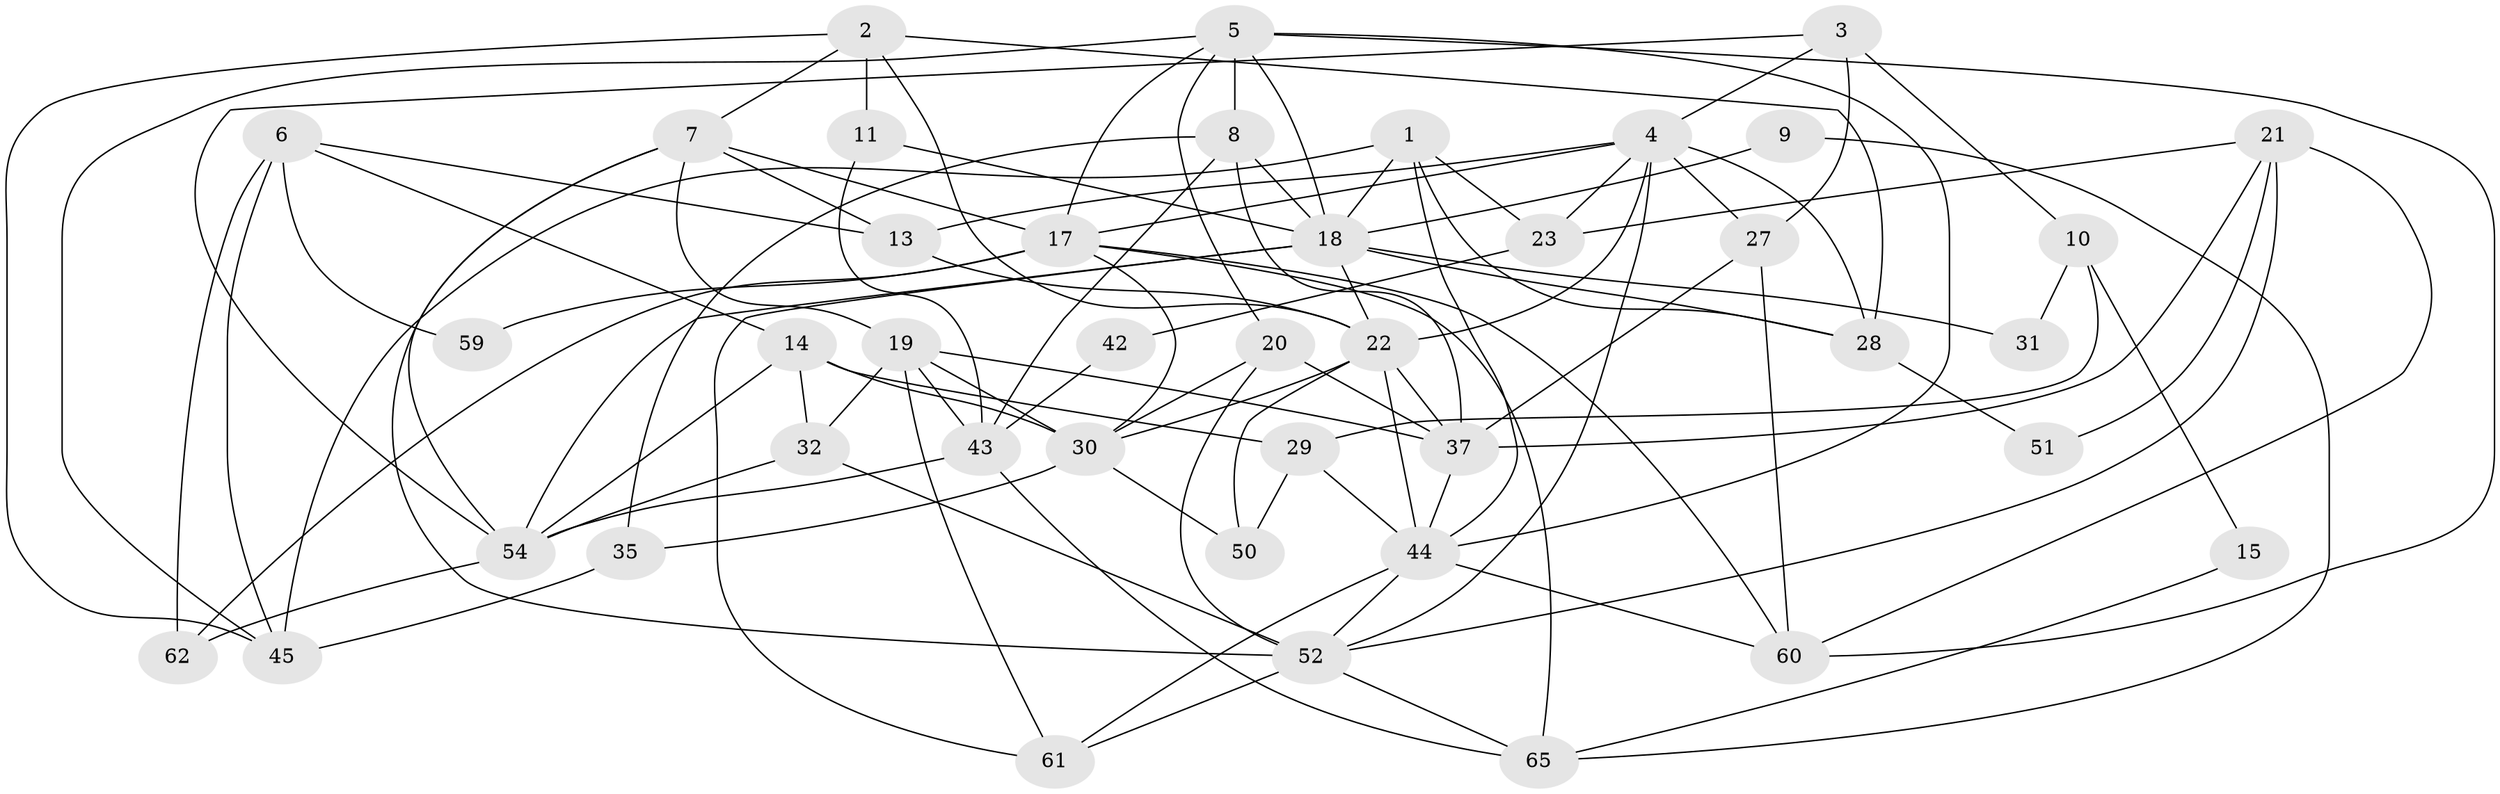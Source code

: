 // Generated by graph-tools (version 1.1) at 2025/24/03/03/25 07:24:01]
// undirected, 42 vertices, 103 edges
graph export_dot {
graph [start="1"]
  node [color=gray90,style=filled];
  1 [super="+53"];
  2 [super="+63"];
  3 [super="+55"];
  4 [super="+26"];
  5 [super="+12"];
  6 [super="+39"];
  7;
  8 [super="+25"];
  9;
  10 [super="+47"];
  11;
  13 [super="+16"];
  14 [super="+58"];
  15;
  17 [super="+34"];
  18 [super="+48"];
  19 [super="+41"];
  20 [super="+24"];
  21;
  22 [super="+49"];
  23 [super="+33"];
  27 [super="+38"];
  28;
  29;
  30 [super="+36"];
  31;
  32;
  35;
  37 [super="+40"];
  42;
  43 [super="+56"];
  44 [super="+46"];
  45;
  50;
  51;
  52 [super="+64"];
  54 [super="+57"];
  59;
  60;
  61;
  62;
  65;
  1 -- 45;
  1 -- 18;
  1 -- 28;
  1 -- 44;
  1 -- 23;
  2 -- 11;
  2 -- 22;
  2 -- 28;
  2 -- 45;
  2 -- 7;
  3 -- 4;
  3 -- 10;
  3 -- 54;
  3 -- 27;
  4 -- 28;
  4 -- 22;
  4 -- 17;
  4 -- 52;
  4 -- 23;
  4 -- 27;
  4 -- 13;
  5 -- 44;
  5 -- 18;
  5 -- 45;
  5 -- 17;
  5 -- 60;
  5 -- 20;
  5 -- 8;
  6 -- 13;
  6 -- 59;
  6 -- 62;
  6 -- 45;
  6 -- 14;
  7 -- 13;
  7 -- 19;
  7 -- 17;
  7 -- 54;
  7 -- 52;
  8 -- 43;
  8 -- 18;
  8 -- 37;
  8 -- 35;
  9 -- 65;
  9 -- 18;
  10 -- 31;
  10 -- 29;
  10 -- 15;
  11 -- 43;
  11 -- 18;
  13 -- 22;
  14 -- 32;
  14 -- 30;
  14 -- 54;
  14 -- 29;
  15 -- 65;
  17 -- 60;
  17 -- 30;
  17 -- 59;
  17 -- 65;
  17 -- 62;
  18 -- 61;
  18 -- 28;
  18 -- 31;
  18 -- 54;
  18 -- 22;
  19 -- 61;
  19 -- 32;
  19 -- 37;
  19 -- 30 [weight=2];
  19 -- 43;
  20 -- 30;
  20 -- 37;
  20 -- 52;
  21 -- 51;
  21 -- 60;
  21 -- 37;
  21 -- 52;
  21 -- 23;
  22 -- 44;
  22 -- 50;
  22 -- 37;
  22 -- 30;
  23 -- 42;
  27 -- 60;
  27 -- 37;
  28 -- 51;
  29 -- 44;
  29 -- 50;
  30 -- 50;
  30 -- 35;
  32 -- 52;
  32 -- 54;
  35 -- 45;
  37 -- 44;
  42 -- 43;
  43 -- 54;
  43 -- 65;
  44 -- 61;
  44 -- 60;
  44 -- 52;
  52 -- 61;
  52 -- 65;
  54 -- 62;
}
